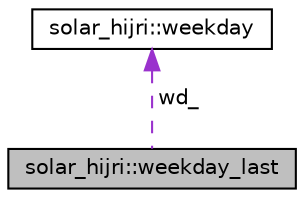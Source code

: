 digraph "solar_hijri::weekday_last"
{
 // LATEX_PDF_SIZE
  edge [fontname="Helvetica",fontsize="10",labelfontname="Helvetica",labelfontsize="10"];
  node [fontname="Helvetica",fontsize="10",shape=record];
  Node1 [label="solar_hijri::weekday_last",height=0.2,width=0.4,color="black", fillcolor="grey75", style="filled", fontcolor="black",tooltip=" "];
  Node2 -> Node1 [dir="back",color="darkorchid3",fontsize="10",style="dashed",label=" wd_" ,fontname="Helvetica"];
  Node2 [label="solar_hijri::weekday",height=0.2,width=0.4,color="black", fillcolor="white", style="filled",URL="$classsolar__hijri_1_1weekday.html",tooltip=" "];
}
